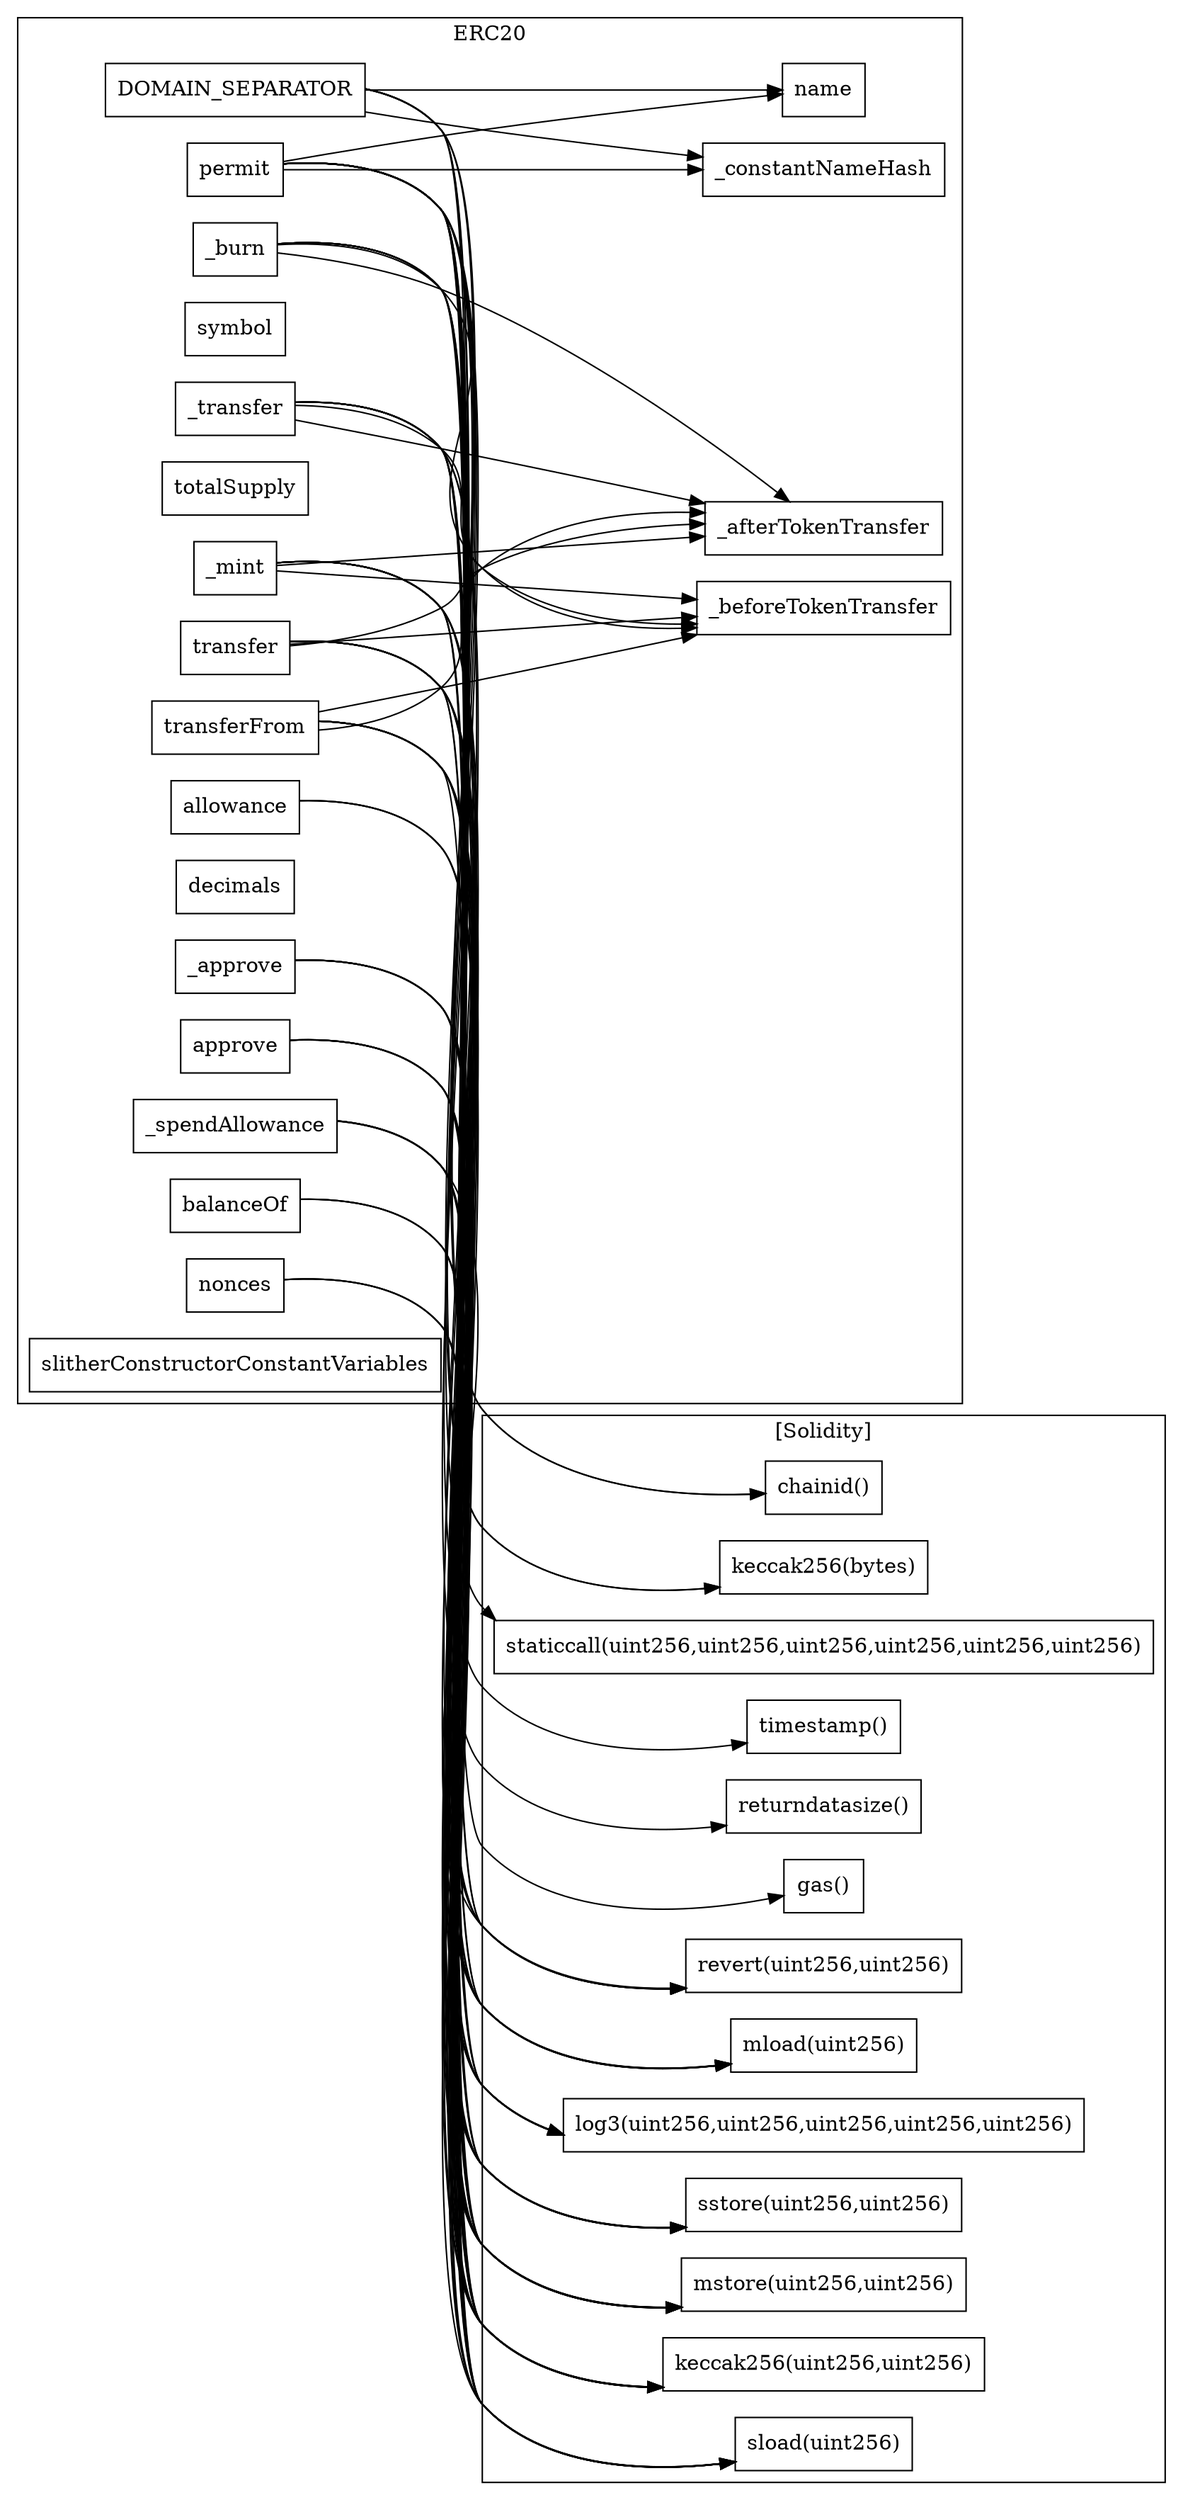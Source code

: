 strict digraph {
rankdir="LR"
node [shape=box]
subgraph cluster_418_ERC20 {
label = "ERC20"
"418_approve" [label="approve"]
"418__beforeTokenTransfer" [label="_beforeTokenTransfer"]
"418_allowance" [label="allowance"]
"418_DOMAIN_SEPARATOR" [label="DOMAIN_SEPARATOR"]
"418_symbol" [label="symbol"]
"418_balanceOf" [label="balanceOf"]
"418_totalSupply" [label="totalSupply"]
"418__constantNameHash" [label="_constantNameHash"]
"418_permit" [label="permit"]
"418__transfer" [label="_transfer"]
"418_transferFrom" [label="transferFrom"]
"418__mint" [label="_mint"]
"418_decimals" [label="decimals"]
"418_transfer" [label="transfer"]
"418_nonces" [label="nonces"]
"418_name" [label="name"]
"418__burn" [label="_burn"]
"418__approve" [label="_approve"]
"418__spendAllowance" [label="_spendAllowance"]
"418_slitherConstructorConstantVariables" [label="slitherConstructorConstantVariables"]
"418__afterTokenTransfer" [label="_afterTokenTransfer"]
"418__mint" -> "418__afterTokenTransfer"
"418_DOMAIN_SEPARATOR" -> "418_name"
"418_permit" -> "418_name"
"418__transfer" -> "418__afterTokenTransfer"
"418__burn" -> "418__beforeTokenTransfer"
"418__transfer" -> "418__beforeTokenTransfer"
"418__burn" -> "418__afterTokenTransfer"
"418_permit" -> "418__constantNameHash"
"418__mint" -> "418__beforeTokenTransfer"
"418_transfer" -> "418__afterTokenTransfer"
"418_transferFrom" -> "418__beforeTokenTransfer"
"418_transferFrom" -> "418__afterTokenTransfer"
"418_DOMAIN_SEPARATOR" -> "418__constantNameHash"
"418_transfer" -> "418__beforeTokenTransfer"
}subgraph cluster_solidity {
label = "[Solidity]"
"revert(uint256,uint256)" 
"staticcall(uint256,uint256,uint256,uint256,uint256,uint256)" 
"keccak256(uint256,uint256)" 
"timestamp()" 
"sstore(uint256,uint256)" 
"mstore(uint256,uint256)" 
"chainid()" 
"gas()" 
"sload(uint256)" 
"returndatasize()" 
"mload(uint256)" 
"keccak256(bytes)" 
"log3(uint256,uint256,uint256,uint256,uint256)" 
"418_permit" -> "returndatasize()"
"418__burn" -> "revert(uint256,uint256)"
"418_DOMAIN_SEPARATOR" -> "keccak256(bytes)"
"418__approve" -> "mstore(uint256,uint256)"
"418_approve" -> "sstore(uint256,uint256)"
"418_transfer" -> "mload(uint256)"
"418_approve" -> "mload(uint256)"
"418_transfer" -> "revert(uint256,uint256)"
"418__mint" -> "keccak256(uint256,uint256)"
"418_transfer" -> "sload(uint256)"
"418_permit" -> "sload(uint256)"
"418__transfer" -> "keccak256(uint256,uint256)"
"418_balanceOf" -> "mstore(uint256,uint256)"
"418_permit" -> "sstore(uint256,uint256)"
"418_permit" -> "log3(uint256,uint256,uint256,uint256,uint256)"
"418__mint" -> "mload(uint256)"
"418_permit" -> "mload(uint256)"
"418__spendAllowance" -> "mstore(uint256,uint256)"
"418_transferFrom" -> "mload(uint256)"
"418__spendAllowance" -> "revert(uint256,uint256)"
"418_permit" -> "mstore(uint256,uint256)"
"418_DOMAIN_SEPARATOR" -> "keccak256(uint256,uint256)"
"418_allowance" -> "sload(uint256)"
"418_permit" -> "timestamp()"
"418_permit" -> "staticcall(uint256,uint256,uint256,uint256,uint256,uint256)"
"418__approve" -> "keccak256(uint256,uint256)"
"418__mint" -> "sstore(uint256,uint256)"
"418_permit" -> "revert(uint256,uint256)"
"418__burn" -> "sstore(uint256,uint256)"
"418__transfer" -> "sstore(uint256,uint256)"
"418__spendAllowance" -> "sload(uint256)"
"418__transfer" -> "mstore(uint256,uint256)"
"418_nonces" -> "sload(uint256)"
"418__mint" -> "sload(uint256)"
"418__mint" -> "log3(uint256,uint256,uint256,uint256,uint256)"
"418_transfer" -> "keccak256(uint256,uint256)"
"418_transferFrom" -> "log3(uint256,uint256,uint256,uint256,uint256)"
"418__transfer" -> "log3(uint256,uint256,uint256,uint256,uint256)"
"418__approve" -> "sstore(uint256,uint256)"
"418_permit" -> "keccak256(uint256,uint256)"
"418_approve" -> "log3(uint256,uint256,uint256,uint256,uint256)"
"418_approve" -> "keccak256(uint256,uint256)"
"418_DOMAIN_SEPARATOR" -> "mstore(uint256,uint256)"
"418_permit" -> "gas()"
"418_DOMAIN_SEPARATOR" -> "chainid()"
"418__transfer" -> "revert(uint256,uint256)"
"418_permit" -> "keccak256(bytes)"
"418_nonces" -> "keccak256(uint256,uint256)"
"418_balanceOf" -> "keccak256(uint256,uint256)"
"418_transferFrom" -> "mstore(uint256,uint256)"
"418_transferFrom" -> "sstore(uint256,uint256)"
"418__transfer" -> "sload(uint256)"
"418_DOMAIN_SEPARATOR" -> "mload(uint256)"
"418__spendAllowance" -> "keccak256(uint256,uint256)"
"418_approve" -> "mstore(uint256,uint256)"
"418__burn" -> "keccak256(uint256,uint256)"
"418__transfer" -> "mload(uint256)"
"418__spendAllowance" -> "sstore(uint256,uint256)"
"418_transferFrom" -> "revert(uint256,uint256)"
"418_transferFrom" -> "sload(uint256)"
"418_permit" -> "chainid()"
"418_transfer" -> "sstore(uint256,uint256)"
"418__mint" -> "mstore(uint256,uint256)"
"418__burn" -> "log3(uint256,uint256,uint256,uint256,uint256)"
"418__approve" -> "mload(uint256)"
"418_transfer" -> "mstore(uint256,uint256)"
"418__mint" -> "revert(uint256,uint256)"
"418_transferFrom" -> "keccak256(uint256,uint256)"
"418_balanceOf" -> "sload(uint256)"
"418_transfer" -> "log3(uint256,uint256,uint256,uint256,uint256)"
"418_nonces" -> "mstore(uint256,uint256)"
"418__burn" -> "mstore(uint256,uint256)"
"418__approve" -> "log3(uint256,uint256,uint256,uint256,uint256)"
"418_allowance" -> "keccak256(uint256,uint256)"
"418_allowance" -> "mstore(uint256,uint256)"
"418__burn" -> "sload(uint256)"
}
}